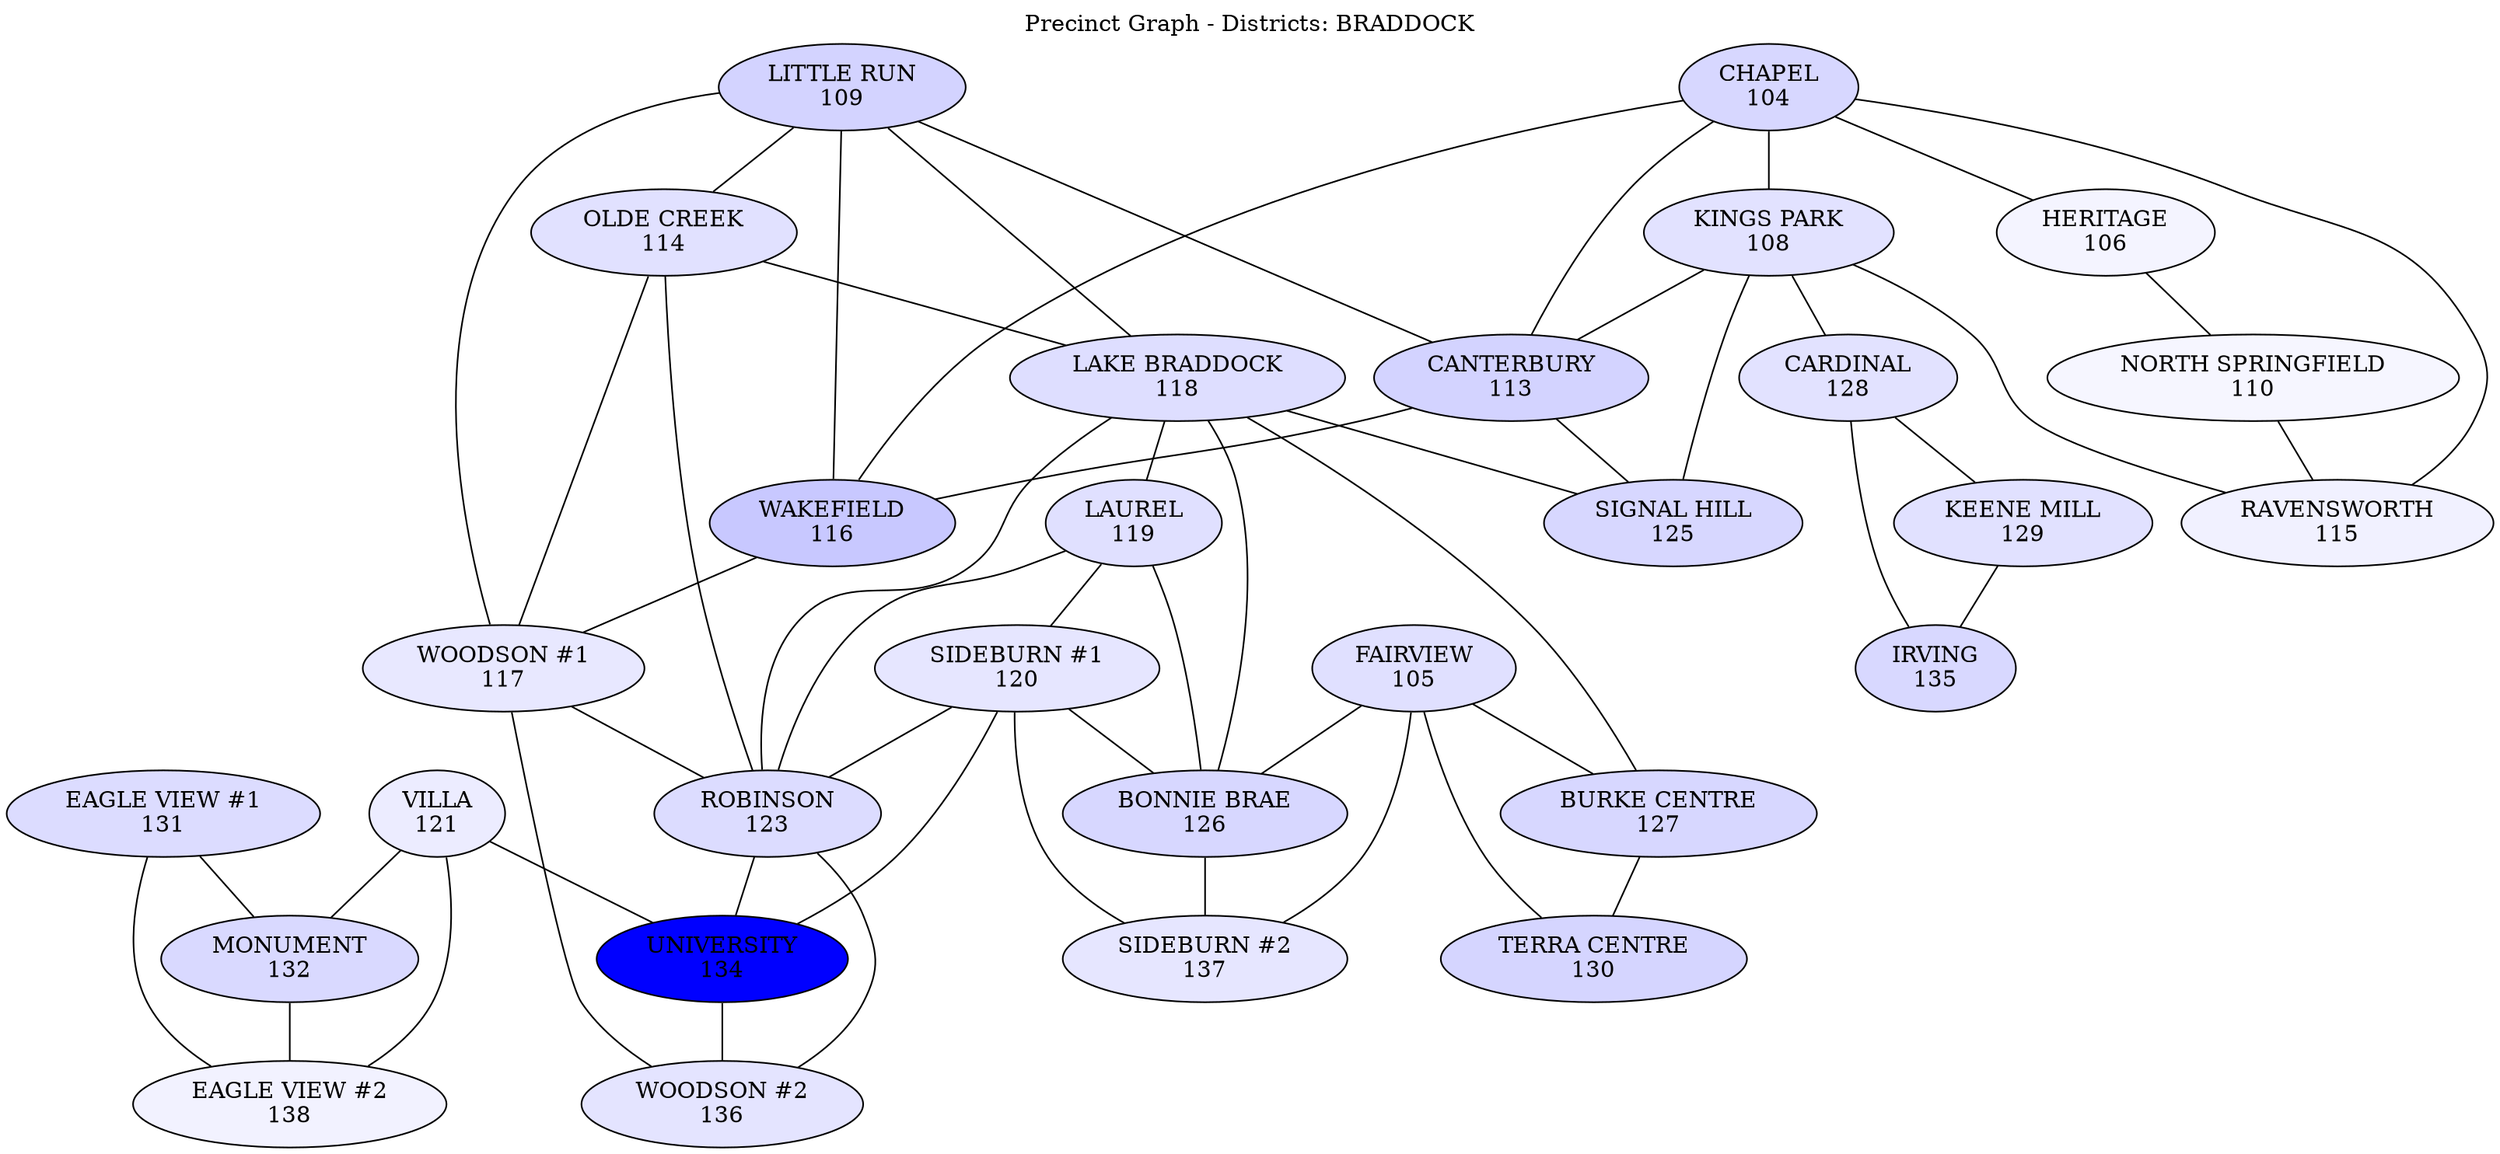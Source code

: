 graph precinct_graph {
label="Precinct Graph - Districts: BRADDOCK";
labelloc="t";
fontcolor="black";
bgcolor="white";
node [shape=ellipse, fontcolor="black", color="black", style="filled", fillcolor="lightgray"];
edge [color="black"];
138 [label="EAGLE VIEW #2\n138", fillcolor="#f2f2ff"];
137 [label="SIDEBURN #2\n137", fillcolor="#e6e6ff"];
136 [label="WOODSON #2\n136", fillcolor="#e4e4ff"];
135 [label="IRVING\n135", fillcolor="#d8d8ff"];
134 [label="UNIVERSITY\n134", fillcolor="#0000ff"];
134 -- 136;
132 [label="MONUMENT\n132", fillcolor="#d9d9ff"];
132 -- 138;
131 [label="EAGLE VIEW #1\n131", fillcolor="#dcdcff"];
131 -- 132;
131 -- 138;
130 [label="TERRA CENTRE\n130", fillcolor="#d5d5ff"];
129 [label="KEENE MILL\n129", fillcolor="#e1e1ff"];
129 -- 135;
128 [label="CARDINAL\n128", fillcolor="#e2e2ff"];
128 -- 129;
128 -- 135;
127 [label="BURKE CENTRE\n127", fillcolor="#d7d7ff"];
127 -- 130;
126 [label="BONNIE BRAE\n126", fillcolor="#d7d7ff"];
126 -- 137;
125 [label="SIGNAL HILL\n125", fillcolor="#d7d7ff"];
123 [label="ROBINSON\n123", fillcolor="#dcdcff"];
123 -- 134;
123 -- 136;
121 [label="VILLA\n121", fillcolor="#ececff"];
121 -- 132;
121 -- 134;
121 -- 138;
120 [label="SIDEBURN #1\n120", fillcolor="#e6e6ff"];
120 -- 123;
120 -- 126;
120 -- 134;
120 -- 137;
119 [label="LAUREL\n119", fillcolor="#e0e0ff"];
119 -- 120;
119 -- 123;
119 -- 126;
118 [label="LAKE BRADDOCK\n118", fillcolor="#dedeff"];
118 -- 119;
118 -- 123;
118 -- 125;
118 -- 126;
118 -- 127;
117 [label="WOODSON #1\n117", fillcolor="#e8e8ff"];
117 -- 123;
117 -- 136;
116 [label="WAKEFIELD\n116", fillcolor="#c8c8ff"];
116 -- 117;
115 [label="RAVENSWORTH\n115", fillcolor="#f1f1ff"];
114 [label="OLDE CREEK\n114", fillcolor="#e1e1ff"];
114 -- 117;
114 -- 118;
114 -- 123;
113 [label="CANTERBURY\n113", fillcolor="#d3d3ff"];
113 -- 116;
113 -- 125;
110 [label="NORTH SPRINGFIELD\n110", fillcolor="#f6f6ff"];
110 -- 115;
109 [label="LITTLE RUN\n109", fillcolor="#d3d3ff"];
109 -- 113;
109 -- 114;
109 -- 116;
109 -- 117;
109 -- 118;
108 [label="KINGS PARK\n108", fillcolor="#e2e2ff"];
108 -- 113;
108 -- 115;
108 -- 125;
108 -- 128;
106 [label="HERITAGE\n106", fillcolor="#f4f4ff"];
106 -- 110;
105 [label="FAIRVIEW\n105", fillcolor="#e0e0ff"];
105 -- 126;
105 -- 127;
105 -- 130;
105 -- 137;
104 [label="CHAPEL\n104", fillcolor="#d7d7ff"];
104 -- 106;
104 -- 108;
104 -- 113;
104 -- 115;
104 -- 116;
}
